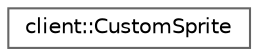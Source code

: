 digraph "Graphical Class Hierarchy"
{
 // LATEX_PDF_SIZE
  bgcolor="transparent";
  edge [fontname=Helvetica,fontsize=10,labelfontname=Helvetica,labelfontsize=10];
  node [fontname=Helvetica,fontsize=10,shape=box,height=0.2,width=0.4];
  rankdir="LR";
  Node0 [label="client::CustomSprite",height=0.2,width=0.4,color="grey40", fillcolor="white", style="filled",URL="$classclient_1_1_custom_sprite.html",tooltip="class CustomSprite -"];
}
